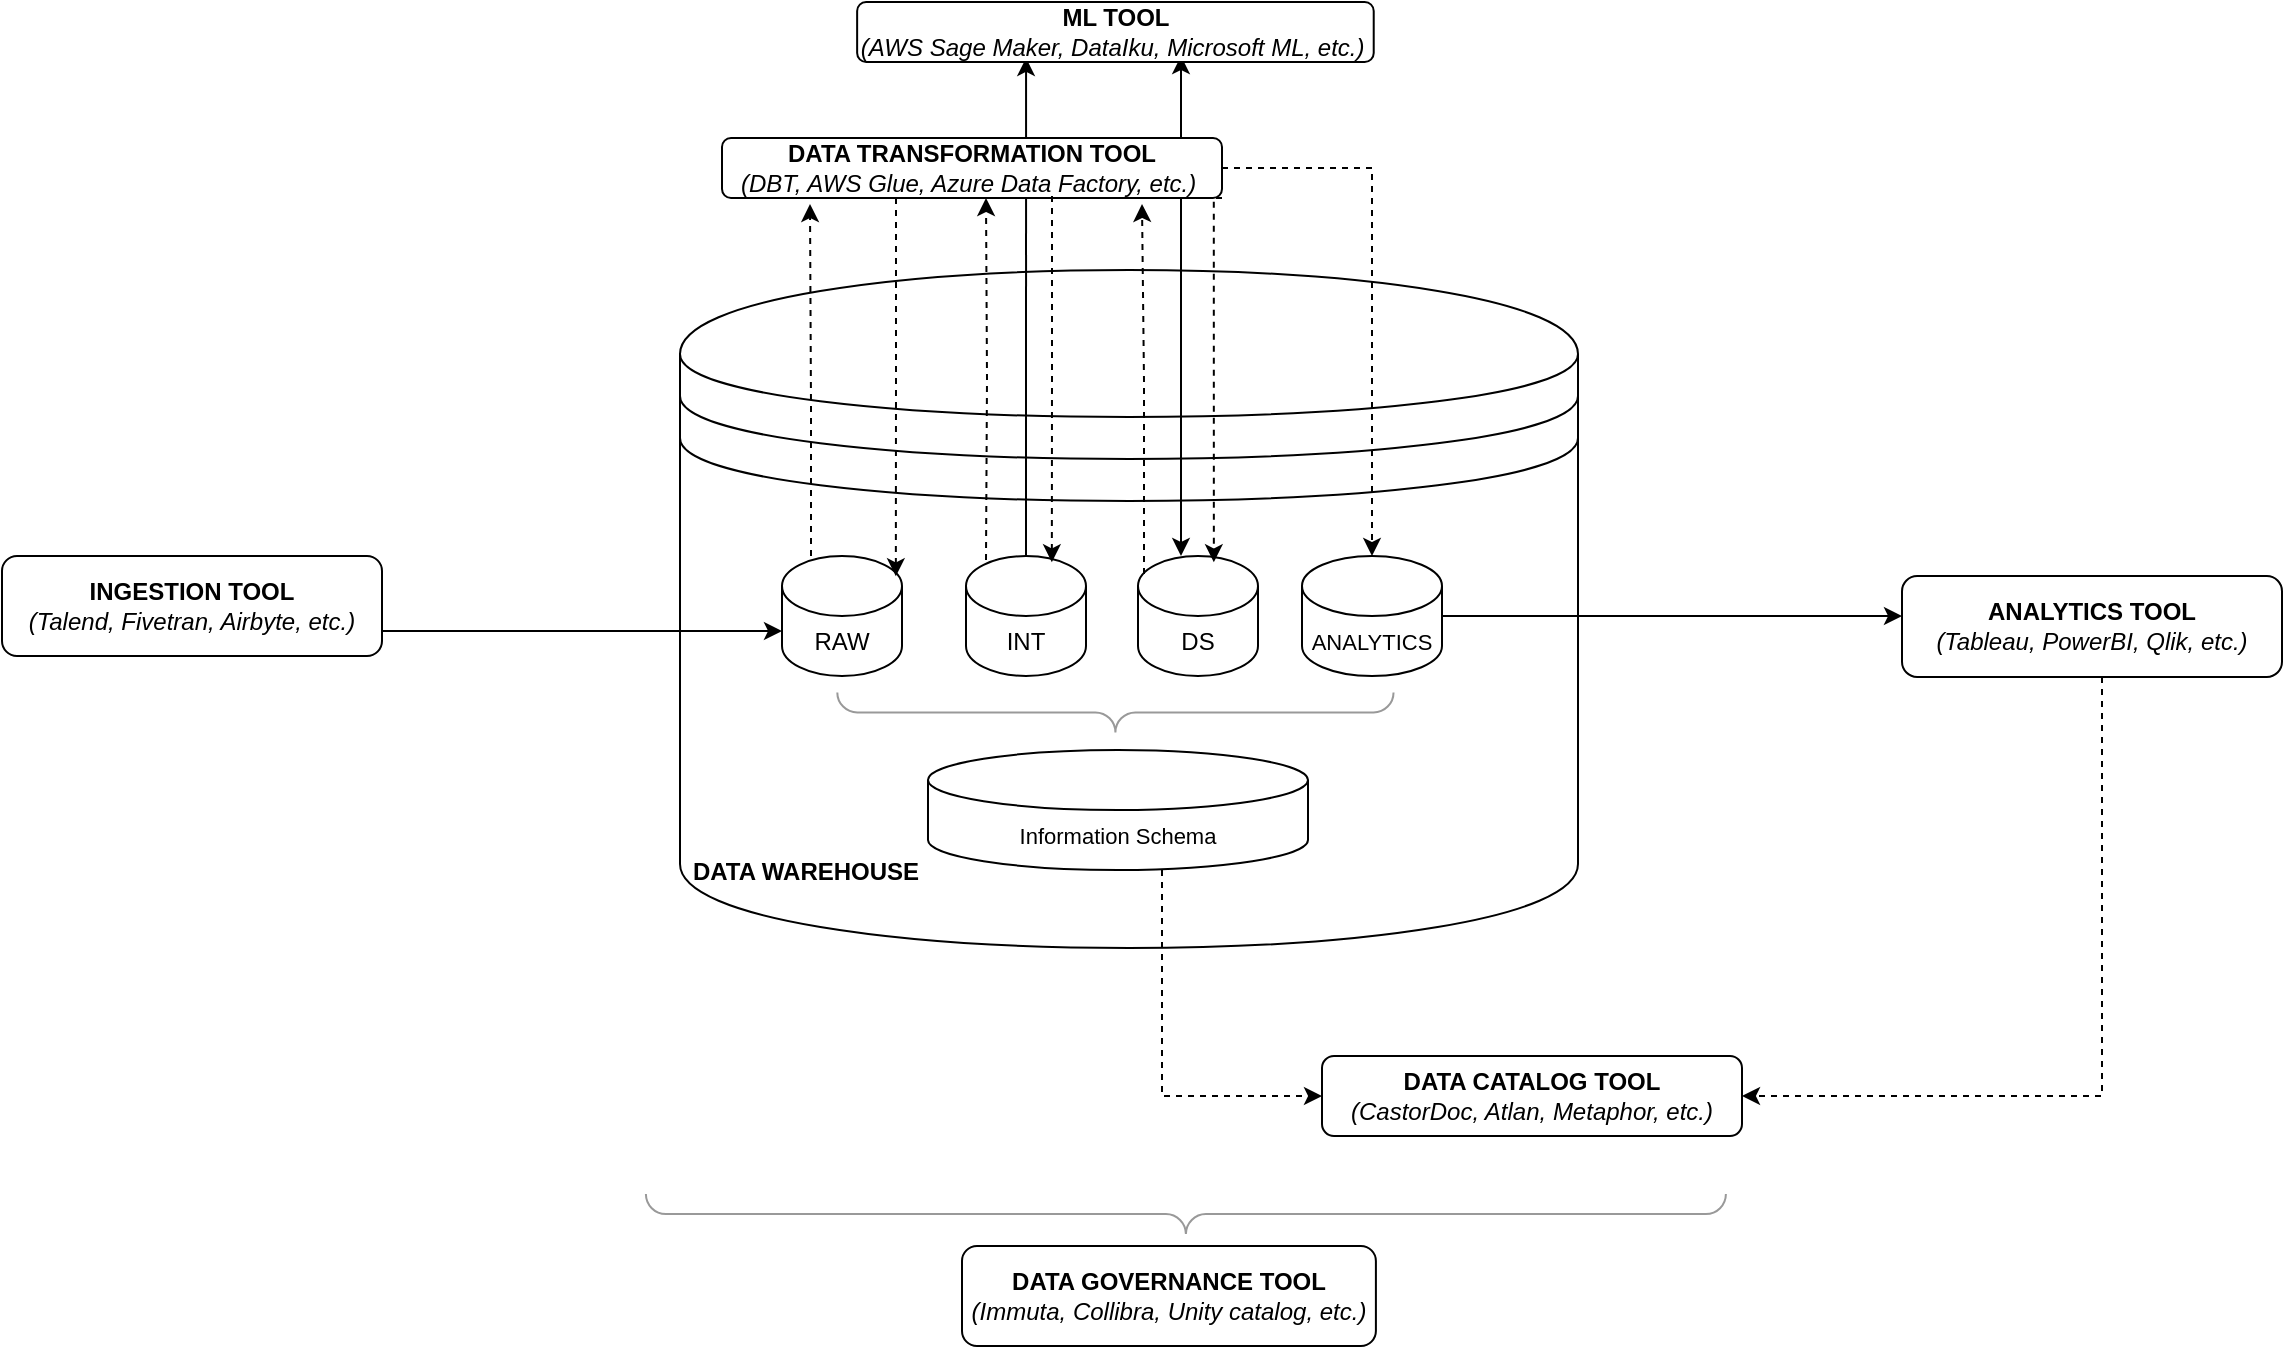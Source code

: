 <mxfile version="24.7.13">
  <diagram name="Page-1" id="sB4ivtMYAq3RFBaZafdZ">
    <mxGraphModel dx="2006" dy="1818" grid="1" gridSize="10" guides="1" tooltips="1" connect="1" arrows="1" fold="1" page="1" pageScale="1" pageWidth="827" pageHeight="1169" math="0" shadow="0">
      <root>
        <mxCell id="0" />
        <mxCell id="1" parent="0" />
        <mxCell id="HJSzp3PwRER_vaFQBzzB-30" value="" style="endArrow=classic;startArrow=classic;html=1;rounded=0;" edge="1" parent="1">
          <mxGeometry width="50" height="50" relative="1" as="geometry">
            <mxPoint x="439.5" y="240" as="sourcePoint" />
            <mxPoint x="439.5" y="-10" as="targetPoint" />
          </mxGeometry>
        </mxCell>
        <mxCell id="HJSzp3PwRER_vaFQBzzB-29" style="edgeStyle=orthogonalEdgeStyle;rounded=0;orthogonalLoop=1;jettySize=auto;html=1;exitX=0.5;exitY=0;exitDx=0;exitDy=0;exitPerimeter=0;entryX=0.327;entryY=0.933;entryDx=0;entryDy=0;entryPerimeter=0;" edge="1" parent="1" source="HJSzp3PwRER_vaFQBzzB-2" target="HJSzp3PwRER_vaFQBzzB-28">
          <mxGeometry relative="1" as="geometry" />
        </mxCell>
        <mxCell id="HJSzp3PwRER_vaFQBzzB-6" value="" style="shape=datastore;whiteSpace=wrap;html=1;fillColor=none;" vertex="1" parent="1">
          <mxGeometry x="189" y="97" width="449" height="339" as="geometry" />
        </mxCell>
        <mxCell id="HJSzp3PwRER_vaFQBzzB-21" style="edgeStyle=orthogonalEdgeStyle;rounded=0;orthogonalLoop=1;jettySize=auto;html=1;entryX=0.176;entryY=1.1;entryDx=0;entryDy=0;dashed=1;entryPerimeter=0;" edge="1" parent="1" target="HJSzp3PwRER_vaFQBzzB-19">
          <mxGeometry relative="1" as="geometry">
            <mxPoint x="254.5" y="240" as="sourcePoint" />
            <mxPoint x="254.5" y="90" as="targetPoint" />
            <Array as="points">
              <mxPoint x="255" y="165" />
            </Array>
          </mxGeometry>
        </mxCell>
        <mxCell id="HJSzp3PwRER_vaFQBzzB-1" value="RAW" style="shape=cylinder3;whiteSpace=wrap;html=1;boundedLbl=1;backgroundOutline=1;size=15;" vertex="1" parent="1">
          <mxGeometry x="240" y="240" width="60" height="60" as="geometry" />
        </mxCell>
        <mxCell id="HJSzp3PwRER_vaFQBzzB-2" value="INT" style="shape=cylinder3;whiteSpace=wrap;html=1;boundedLbl=1;backgroundOutline=1;size=15;" vertex="1" parent="1">
          <mxGeometry x="332" y="240" width="60" height="60" as="geometry" />
        </mxCell>
        <mxCell id="HJSzp3PwRER_vaFQBzzB-3" value="DS" style="shape=cylinder3;whiteSpace=wrap;html=1;boundedLbl=1;backgroundOutline=1;size=15;" vertex="1" parent="1">
          <mxGeometry x="418" y="240" width="60" height="60" as="geometry" />
        </mxCell>
        <mxCell id="HJSzp3PwRER_vaFQBzzB-16" style="edgeStyle=orthogonalEdgeStyle;rounded=0;orthogonalLoop=1;jettySize=auto;html=1;" edge="1" parent="1" source="HJSzp3PwRER_vaFQBzzB-4" target="HJSzp3PwRER_vaFQBzzB-15">
          <mxGeometry relative="1" as="geometry">
            <Array as="points">
              <mxPoint x="710" y="270" />
              <mxPoint x="710" y="270" />
            </Array>
          </mxGeometry>
        </mxCell>
        <mxCell id="HJSzp3PwRER_vaFQBzzB-4" value="&lt;font style=&quot;font-size: 11px;&quot;&gt;ANALYTICS&lt;/font&gt;" style="shape=cylinder3;whiteSpace=wrap;html=1;boundedLbl=1;backgroundOutline=1;size=15;" vertex="1" parent="1">
          <mxGeometry x="500" y="240" width="70" height="60" as="geometry" />
        </mxCell>
        <mxCell id="HJSzp3PwRER_vaFQBzzB-13" style="edgeStyle=orthogonalEdgeStyle;rounded=0;orthogonalLoop=1;jettySize=auto;html=1;entryX=0;entryY=0.5;entryDx=0;entryDy=0;dashed=1;" edge="1" parent="1" source="HJSzp3PwRER_vaFQBzzB-5" target="HJSzp3PwRER_vaFQBzzB-12">
          <mxGeometry relative="1" as="geometry">
            <Array as="points">
              <mxPoint x="430" y="510" />
            </Array>
          </mxGeometry>
        </mxCell>
        <mxCell id="HJSzp3PwRER_vaFQBzzB-5" value="&lt;font style=&quot;font-size: 11px;&quot;&gt;Information Schema&lt;/font&gt;" style="shape=cylinder3;whiteSpace=wrap;html=1;boundedLbl=1;backgroundOutline=1;size=15;" vertex="1" parent="1">
          <mxGeometry x="313" y="337" width="190" height="60" as="geometry" />
        </mxCell>
        <mxCell id="HJSzp3PwRER_vaFQBzzB-7" value="&lt;b&gt;INGESTION TOOL&lt;/b&gt;&lt;div&gt;&lt;i&gt;(Talend, Fivetran, Airbyte, etc.)&lt;/i&gt;&lt;/div&gt;" style="rounded=1;whiteSpace=wrap;html=1;" vertex="1" parent="1">
          <mxGeometry x="-150" y="240" width="190" height="50" as="geometry" />
        </mxCell>
        <mxCell id="HJSzp3PwRER_vaFQBzzB-10" style="edgeStyle=orthogonalEdgeStyle;rounded=0;orthogonalLoop=1;jettySize=auto;html=1;entryX=0;entryY=0;entryDx=0;entryDy=37.5;entryPerimeter=0;" edge="1" parent="1" source="HJSzp3PwRER_vaFQBzzB-7" target="HJSzp3PwRER_vaFQBzzB-1">
          <mxGeometry relative="1" as="geometry">
            <Array as="points">
              <mxPoint x="140" y="278" />
            </Array>
          </mxGeometry>
        </mxCell>
        <mxCell id="HJSzp3PwRER_vaFQBzzB-11" value="" style="labelPosition=right;align=left;strokeWidth=1;shape=mxgraph.mockup.markup.curlyBrace;html=1;shadow=0;dashed=0;strokeColor=#999999;direction=north;rotation=-90;" vertex="1" parent="1">
          <mxGeometry x="396.71" y="179.16" width="20" height="278.11" as="geometry" />
        </mxCell>
        <mxCell id="HJSzp3PwRER_vaFQBzzB-12" value="&lt;b&gt;DATA CATALOG TOOL&lt;/b&gt;&lt;div&gt;&lt;i&gt;(CastorDoc, Atlan, Metaphor, etc.)&lt;/i&gt;&lt;/div&gt;" style="rounded=1;whiteSpace=wrap;html=1;" vertex="1" parent="1">
          <mxGeometry x="510" y="490" width="210" height="40" as="geometry" />
        </mxCell>
        <mxCell id="HJSzp3PwRER_vaFQBzzB-17" style="edgeStyle=orthogonalEdgeStyle;rounded=0;orthogonalLoop=1;jettySize=auto;html=1;entryX=1;entryY=0.5;entryDx=0;entryDy=0;dashed=1;" edge="1" parent="1" source="HJSzp3PwRER_vaFQBzzB-15" target="HJSzp3PwRER_vaFQBzzB-12">
          <mxGeometry relative="1" as="geometry">
            <Array as="points">
              <mxPoint x="900" y="510" />
            </Array>
          </mxGeometry>
        </mxCell>
        <mxCell id="HJSzp3PwRER_vaFQBzzB-15" value="&lt;b&gt;ANALYTICS TOOL&lt;/b&gt;&lt;div&gt;&lt;i&gt;(Tableau, PowerBI, Qlik, etc.)&lt;/i&gt;&lt;/div&gt;" style="rounded=1;whiteSpace=wrap;html=1;" vertex="1" parent="1">
          <mxGeometry x="800" y="250" width="190" height="50.5" as="geometry" />
        </mxCell>
        <mxCell id="HJSzp3PwRER_vaFQBzzB-27" style="edgeStyle=orthogonalEdgeStyle;rounded=0;orthogonalLoop=1;jettySize=auto;html=1;dashed=1;" edge="1" parent="1" source="HJSzp3PwRER_vaFQBzzB-19" target="HJSzp3PwRER_vaFQBzzB-4">
          <mxGeometry relative="1" as="geometry" />
        </mxCell>
        <mxCell id="HJSzp3PwRER_vaFQBzzB-22" style="edgeStyle=orthogonalEdgeStyle;rounded=0;orthogonalLoop=1;jettySize=auto;html=1;entryX=0.528;entryY=1;entryDx=0;entryDy=0;dashed=1;entryPerimeter=0;" edge="1" parent="1" target="HJSzp3PwRER_vaFQBzzB-19">
          <mxGeometry relative="1" as="geometry">
            <mxPoint x="342" y="242" as="sourcePoint" />
            <mxPoint x="342" y="92" as="targetPoint" />
            <Array as="points" />
          </mxGeometry>
        </mxCell>
        <mxCell id="HJSzp3PwRER_vaFQBzzB-19" value="&lt;b&gt;DATA TRANSFORMATION TOOL&lt;/b&gt;&lt;div&gt;&lt;i&gt;(DBT, AWS Glue, Azure Data Factory, etc.)&amp;nbsp;&lt;/i&gt;&lt;/div&gt;" style="rounded=1;whiteSpace=wrap;html=1;" vertex="1" parent="1">
          <mxGeometry x="210" y="31" width="250" height="30" as="geometry" />
        </mxCell>
        <mxCell id="HJSzp3PwRER_vaFQBzzB-23" style="edgeStyle=orthogonalEdgeStyle;rounded=0;orthogonalLoop=1;jettySize=auto;html=1;entryX=0.88;entryY=1.1;entryDx=0;entryDy=0;dashed=1;entryPerimeter=0;exitX=0.05;exitY=0.15;exitDx=0;exitDy=0;exitPerimeter=0;" edge="1" parent="1" source="HJSzp3PwRER_vaFQBzzB-3">
          <mxGeometry relative="1" as="geometry">
            <mxPoint x="420" y="240" as="sourcePoint" />
            <mxPoint x="420" y="64" as="targetPoint" />
            <Array as="points" />
          </mxGeometry>
        </mxCell>
        <mxCell id="HJSzp3PwRER_vaFQBzzB-24" style="edgeStyle=orthogonalEdgeStyle;rounded=0;orthogonalLoop=1;jettySize=auto;html=1;entryX=0.325;entryY=0.44;entryDx=0;entryDy=0;entryPerimeter=0;dashed=1;exitX=0.348;exitY=1;exitDx=0;exitDy=0;exitPerimeter=0;" edge="1" parent="1" source="HJSzp3PwRER_vaFQBzzB-19">
          <mxGeometry relative="1" as="geometry">
            <mxPoint x="297" y="70" as="sourcePoint" />
            <mxPoint x="296.925" y="250.16" as="targetPoint" />
          </mxGeometry>
        </mxCell>
        <mxCell id="HJSzp3PwRER_vaFQBzzB-25" style="edgeStyle=orthogonalEdgeStyle;rounded=0;orthogonalLoop=1;jettySize=auto;html=1;entryX=0.325;entryY=0.44;entryDx=0;entryDy=0;entryPerimeter=0;dashed=1;exitX=0.66;exitY=0.967;exitDx=0;exitDy=0;exitPerimeter=0;" edge="1" parent="1" source="HJSzp3PwRER_vaFQBzzB-19">
          <mxGeometry relative="1" as="geometry">
            <mxPoint x="375" y="96" as="sourcePoint" />
            <mxPoint x="374.925" y="243.16" as="targetPoint" />
          </mxGeometry>
        </mxCell>
        <mxCell id="HJSzp3PwRER_vaFQBzzB-26" style="edgeStyle=orthogonalEdgeStyle;rounded=0;orthogonalLoop=1;jettySize=auto;html=1;entryX=0.325;entryY=0.44;entryDx=0;entryDy=0;entryPerimeter=0;dashed=1;exitX=1;exitY=1;exitDx=0;exitDy=0;" edge="1" parent="1" source="HJSzp3PwRER_vaFQBzzB-19">
          <mxGeometry relative="1" as="geometry">
            <mxPoint x="456" y="89" as="sourcePoint" />
            <mxPoint x="455.925" y="243.16" as="targetPoint" />
            <Array as="points">
              <mxPoint x="456" y="61" />
            </Array>
          </mxGeometry>
        </mxCell>
        <mxCell id="HJSzp3PwRER_vaFQBzzB-28" value="&lt;b&gt;ML TOOL&lt;/b&gt;&lt;div&gt;&lt;i&gt;(AWS Sage Maker, DataIku, Microsoft ML, etc.)&amp;nbsp;&lt;/i&gt;&lt;/div&gt;" style="rounded=1;whiteSpace=wrap;html=1;" vertex="1" parent="1">
          <mxGeometry x="277.57" y="-37" width="258.29" height="30" as="geometry" />
        </mxCell>
        <mxCell id="HJSzp3PwRER_vaFQBzzB-31" value="" style="labelPosition=right;align=left;strokeWidth=1;shape=mxgraph.mockup.markup.curlyBrace;html=1;shadow=0;dashed=0;strokeColor=#999999;direction=north;rotation=-90;" vertex="1" parent="1">
          <mxGeometry x="431.95" y="299.05" width="20" height="540" as="geometry" />
        </mxCell>
        <mxCell id="HJSzp3PwRER_vaFQBzzB-32" value="&lt;b&gt;DATA GOVERNANCE TOOL&lt;/b&gt;&lt;div&gt;&lt;i&gt;(Immuta, Collibra, Unity catalog, etc.)&lt;/i&gt;&lt;/div&gt;" style="rounded=1;whiteSpace=wrap;html=1;" vertex="1" parent="1">
          <mxGeometry x="330" y="585" width="206.95" height="50" as="geometry" />
        </mxCell>
        <mxCell id="HJSzp3PwRER_vaFQBzzB-33" value="&lt;b&gt;DATA WAREHOUSE&lt;/b&gt;" style="text;html=1;align=center;verticalAlign=middle;whiteSpace=wrap;rounded=0;" vertex="1" parent="1">
          <mxGeometry x="180.57" y="383" width="142.43" height="30" as="geometry" />
        </mxCell>
      </root>
    </mxGraphModel>
  </diagram>
</mxfile>
